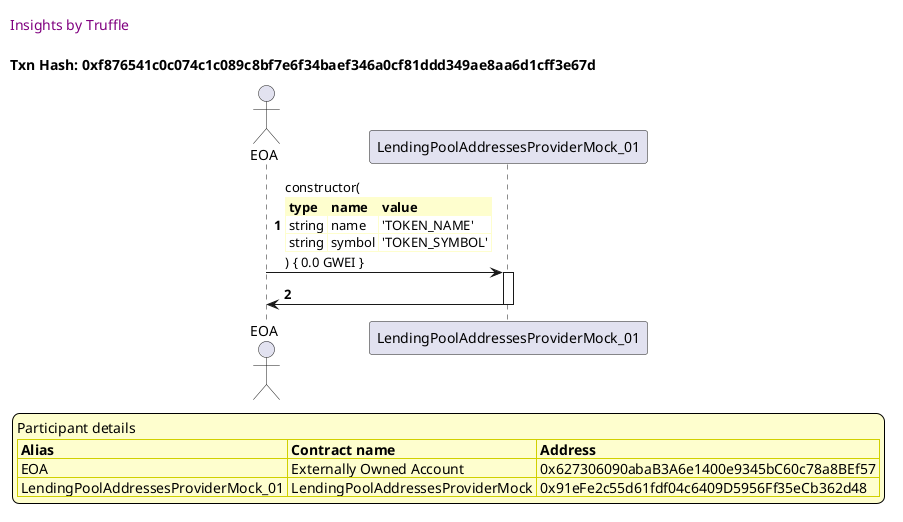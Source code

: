 

@startuml

autonumber
skinparam legendBackgroundColor #FEFECE

<style>
      header {
        HorizontalAlignment left
        FontColor purple
        FontSize 14
        Padding 10
      }
    </style>

header Insights by Truffle

title Txn Hash: 0xf876541c0c074c1c089c8bf7e6f34baef346a0cf81ddd349ae8aa6d1cff3e67d


actor EOA as "EOA"
participant LendingPoolAddressesProviderMock_01 as "LendingPoolAddressesProviderMock_01"

"EOA" -> "LendingPoolAddressesProviderMock_01" ++: constructor(\n\
<#FEFECE,#FEFECE>|= type |= name |= value |\n\
| string | name | 'TOKEN_NAME' |\n\
| string | symbol | 'TOKEN_SYMBOL' |\n\
) { 0.0 GWEI }
"LendingPoolAddressesProviderMock_01" -> "EOA" --: 

legend
Participant details
<#FEFECE,#D0D000>|= Alias |= Contract name |= Address |
<#FEFECE>| EOA | Externally Owned Account | 0x627306090abaB3A6e1400e9345bC60c78a8BEf57 |
<#FEFECE>| LendingPoolAddressesProviderMock_01 | LendingPoolAddressesProviderMock | 0x91eFe2c55d61fdf04c6409D5956Ff35eCb362d48 |
endlegend

@enduml